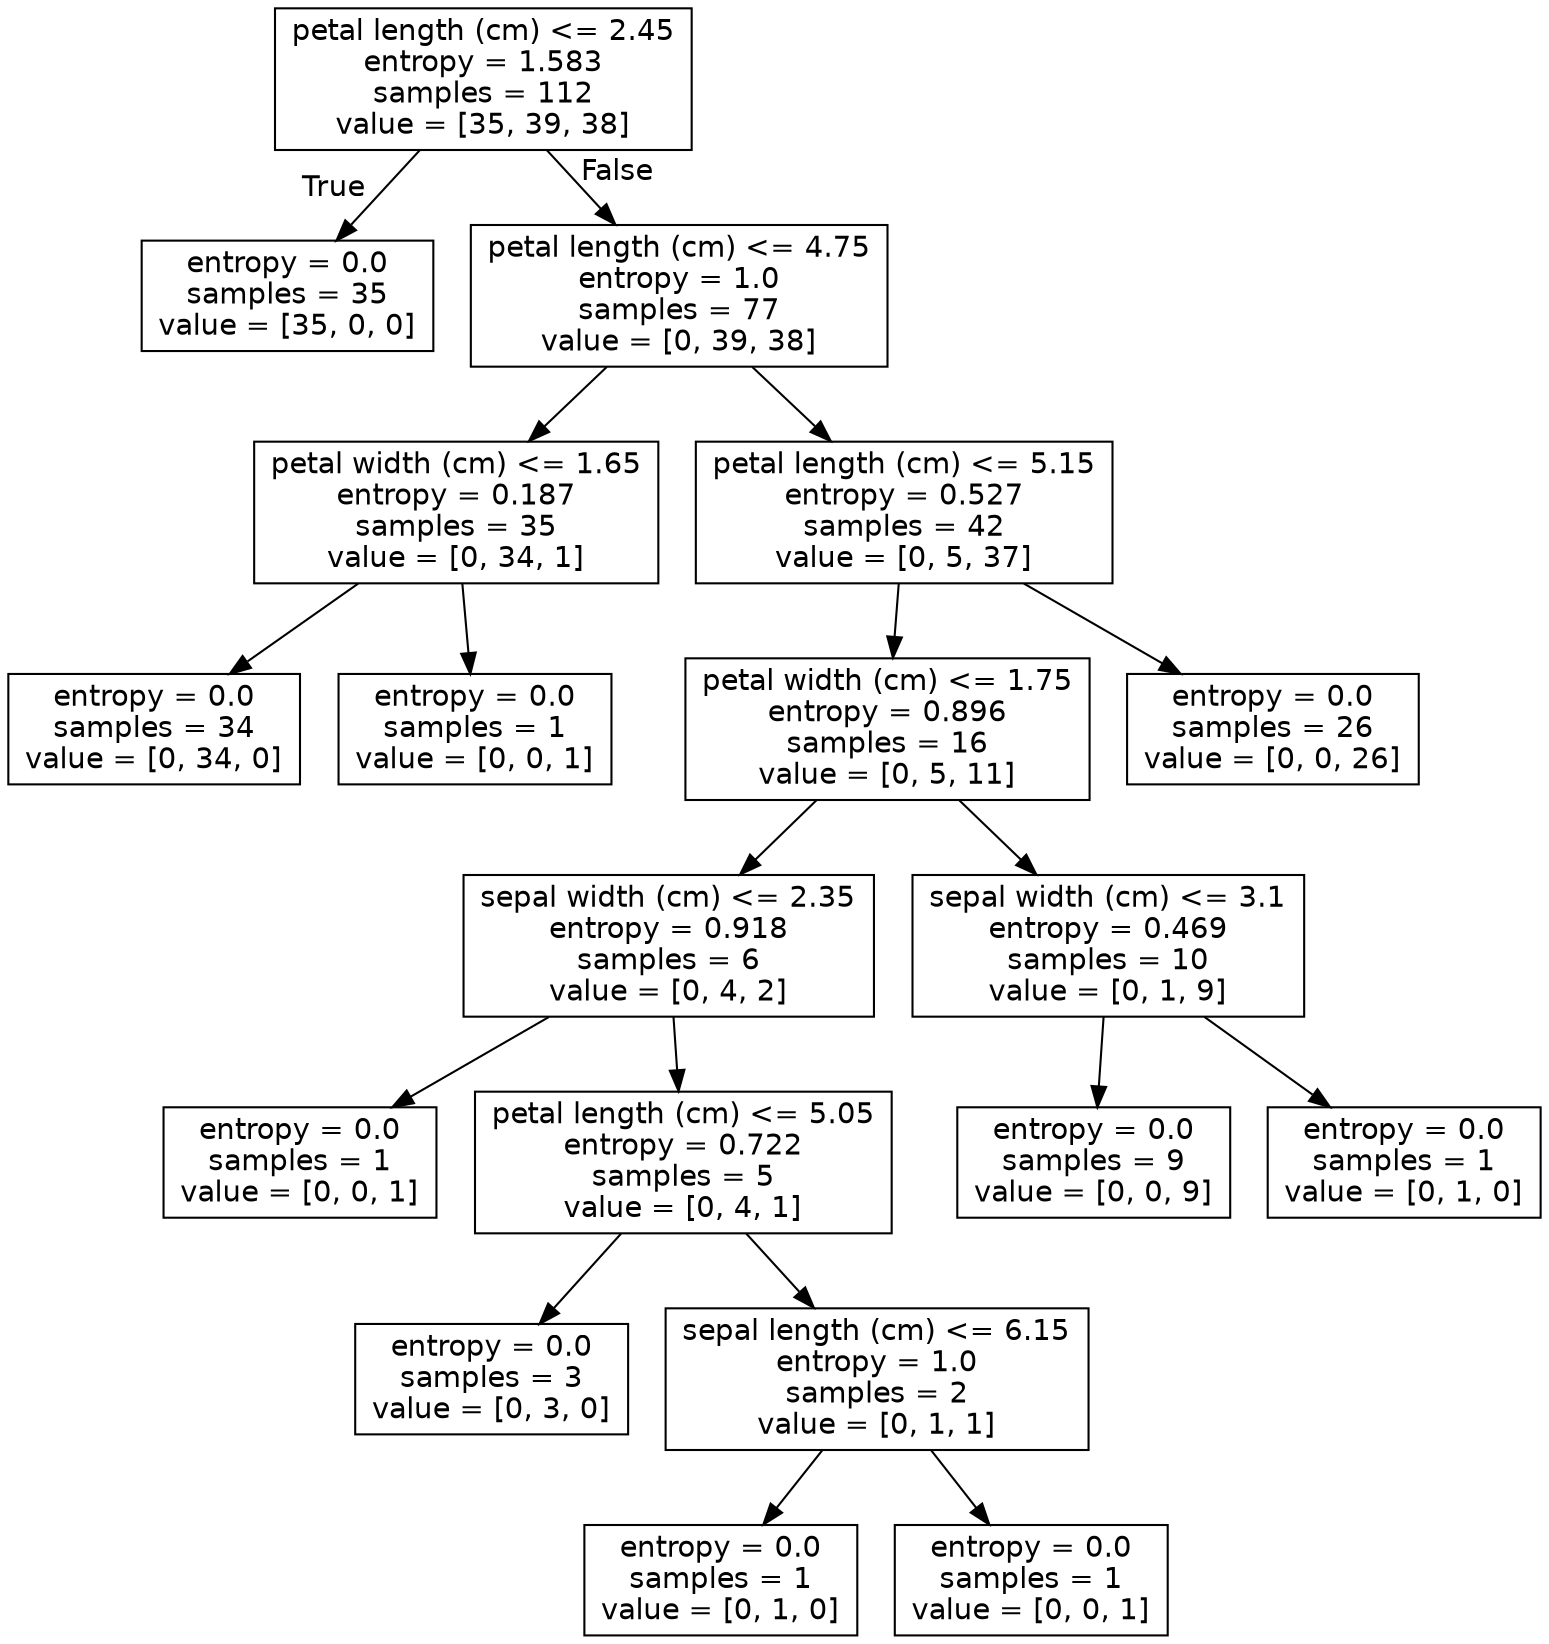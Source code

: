 digraph Tree {
node [shape=box, fontname="helvetica"] ;
edge [fontname="helvetica"] ;
0 [label="petal length (cm) <= 2.45\nentropy = 1.583\nsamples = 112\nvalue = [35, 39, 38]"] ;
1 [label="entropy = 0.0\nsamples = 35\nvalue = [35, 0, 0]"] ;
0 -> 1 [labeldistance=2.5, labelangle=45, headlabel="True"] ;
2 [label="petal length (cm) <= 4.75\nentropy = 1.0\nsamples = 77\nvalue = [0, 39, 38]"] ;
0 -> 2 [labeldistance=2.5, labelangle=-45, headlabel="False"] ;
3 [label="petal width (cm) <= 1.65\nentropy = 0.187\nsamples = 35\nvalue = [0, 34, 1]"] ;
2 -> 3 ;
4 [label="entropy = 0.0\nsamples = 34\nvalue = [0, 34, 0]"] ;
3 -> 4 ;
5 [label="entropy = 0.0\nsamples = 1\nvalue = [0, 0, 1]"] ;
3 -> 5 ;
6 [label="petal length (cm) <= 5.15\nentropy = 0.527\nsamples = 42\nvalue = [0, 5, 37]"] ;
2 -> 6 ;
7 [label="petal width (cm) <= 1.75\nentropy = 0.896\nsamples = 16\nvalue = [0, 5, 11]"] ;
6 -> 7 ;
8 [label="sepal width (cm) <= 2.35\nentropy = 0.918\nsamples = 6\nvalue = [0, 4, 2]"] ;
7 -> 8 ;
9 [label="entropy = 0.0\nsamples = 1\nvalue = [0, 0, 1]"] ;
8 -> 9 ;
10 [label="petal length (cm) <= 5.05\nentropy = 0.722\nsamples = 5\nvalue = [0, 4, 1]"] ;
8 -> 10 ;
11 [label="entropy = 0.0\nsamples = 3\nvalue = [0, 3, 0]"] ;
10 -> 11 ;
12 [label="sepal length (cm) <= 6.15\nentropy = 1.0\nsamples = 2\nvalue = [0, 1, 1]"] ;
10 -> 12 ;
13 [label="entropy = 0.0\nsamples = 1\nvalue = [0, 1, 0]"] ;
12 -> 13 ;
14 [label="entropy = 0.0\nsamples = 1\nvalue = [0, 0, 1]"] ;
12 -> 14 ;
15 [label="sepal width (cm) <= 3.1\nentropy = 0.469\nsamples = 10\nvalue = [0, 1, 9]"] ;
7 -> 15 ;
16 [label="entropy = 0.0\nsamples = 9\nvalue = [0, 0, 9]"] ;
15 -> 16 ;
17 [label="entropy = 0.0\nsamples = 1\nvalue = [0, 1, 0]"] ;
15 -> 17 ;
18 [label="entropy = 0.0\nsamples = 26\nvalue = [0, 0, 26]"] ;
6 -> 18 ;
}